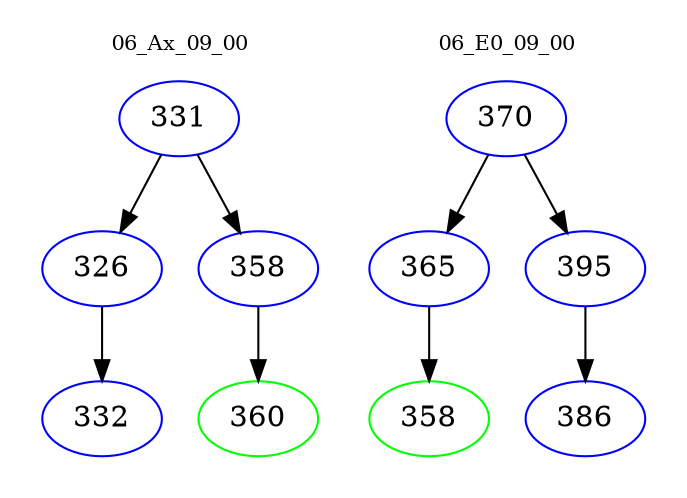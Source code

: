 digraph{
subgraph cluster_0 {
color = white
label = "06_Ax_09_00";
fontsize=10;
T0_331 [label="331", color="blue"]
T0_331 -> T0_326 [color="black"]
T0_326 [label="326", color="blue"]
T0_326 -> T0_332 [color="black"]
T0_332 [label="332", color="blue"]
T0_331 -> T0_358 [color="black"]
T0_358 [label="358", color="blue"]
T0_358 -> T0_360 [color="black"]
T0_360 [label="360", color="green"]
}
subgraph cluster_1 {
color = white
label = "06_E0_09_00";
fontsize=10;
T1_370 [label="370", color="blue"]
T1_370 -> T1_365 [color="black"]
T1_365 [label="365", color="blue"]
T1_365 -> T1_358 [color="black"]
T1_358 [label="358", color="green"]
T1_370 -> T1_395 [color="black"]
T1_395 [label="395", color="blue"]
T1_395 -> T1_386 [color="black"]
T1_386 [label="386", color="blue"]
}
}
